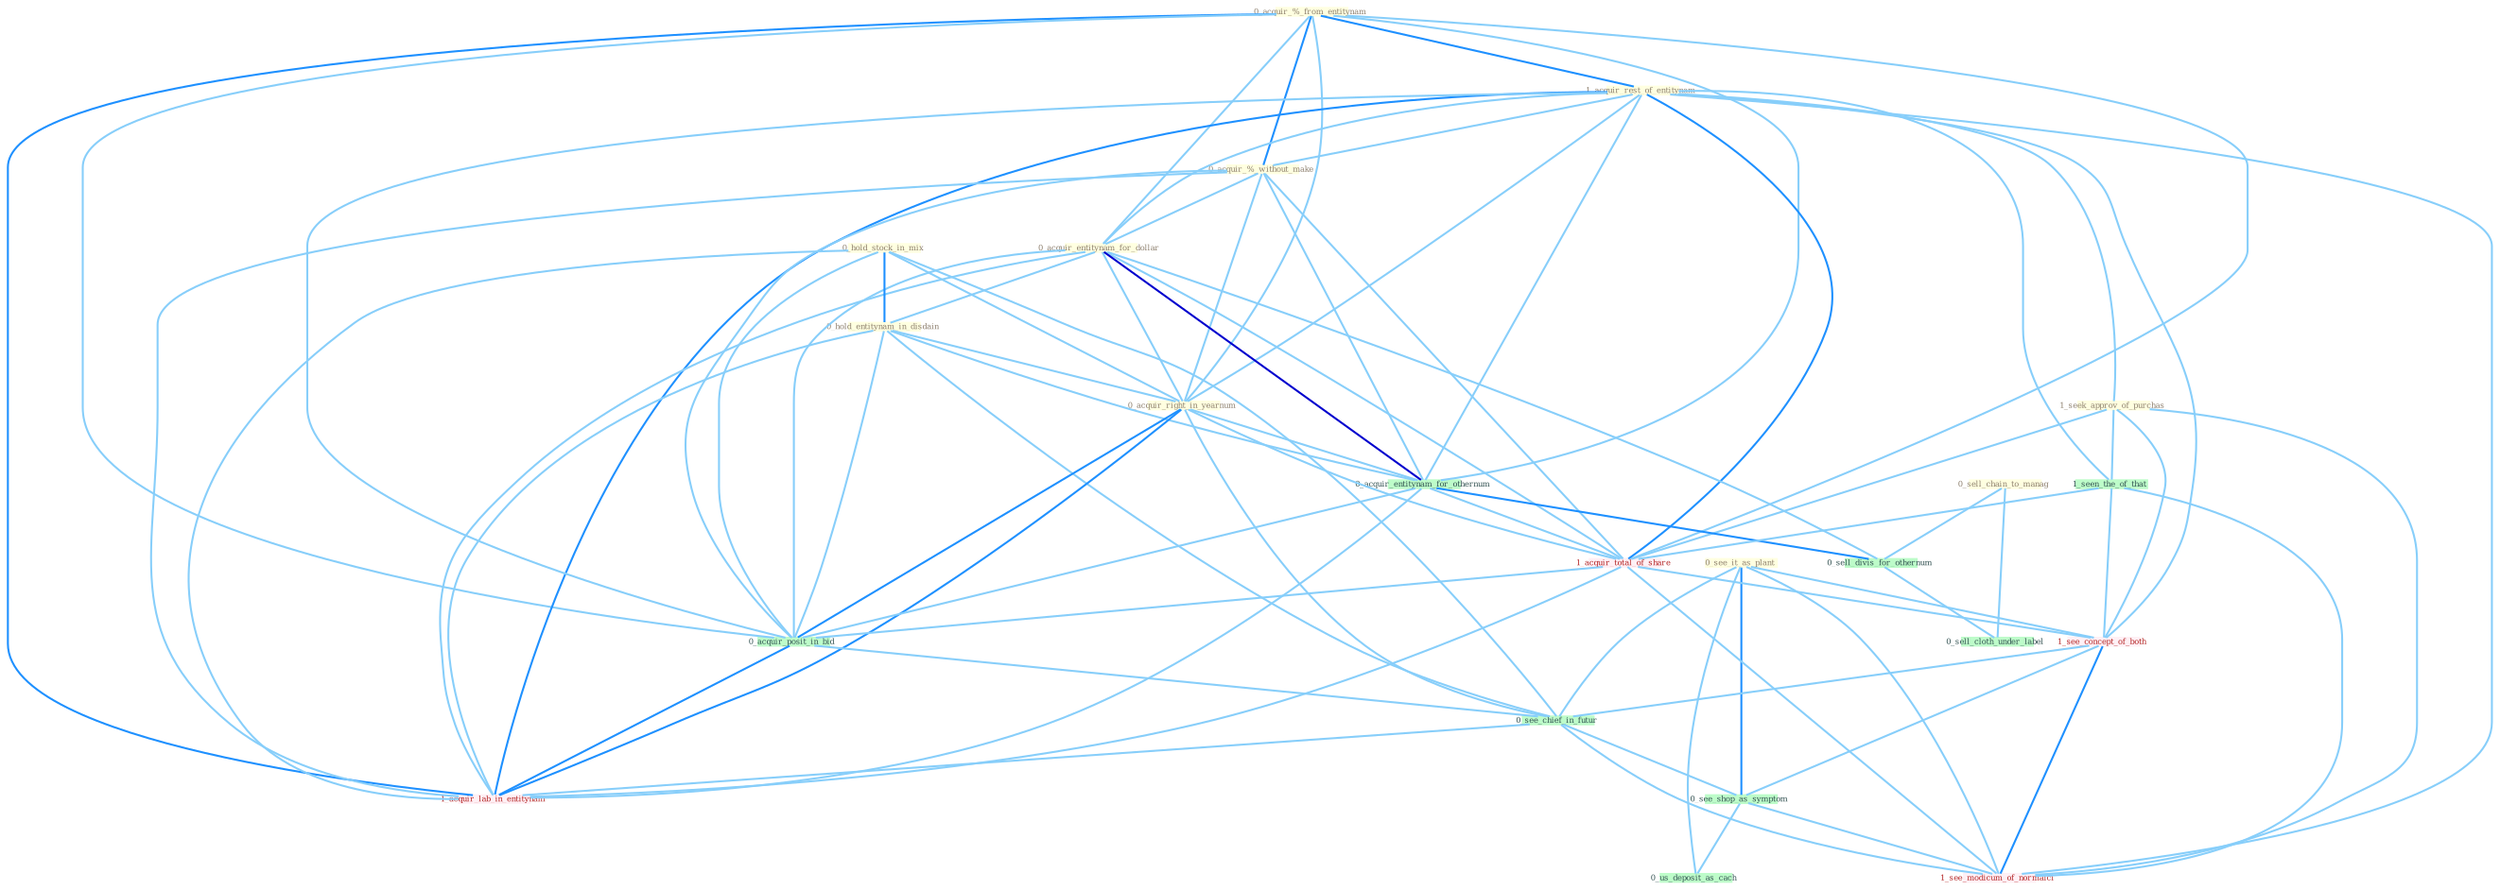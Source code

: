 Graph G{ 
    node
    [shape=polygon,style=filled,width=.5,height=.06,color="#BDFCC9",fixedsize=true,fontsize=4,
    fontcolor="#2f4f4f"];
    {node
    [color="#ffffe0", fontcolor="#8b7d6b"] "0_acquir_%_from_entitynam " "0_see_it_as_plant " "1_acquir_rest_of_entitynam " "0_acquir_%_without_make " "0_acquir_entitynam_for_dollar " "0_hold_stock_in_mix " "0_hold_entitynam_in_disdain " "1_seek_approv_of_purchas " "0_sell_chain_to_manag " "0_acquir_right_in_yearnum "}
{node [color="#fff0f5", fontcolor="#b22222"] "1_acquir_total_of_share " "1_see_concept_of_both " "1_acquir_lab_in_entitynam " "1_see_modicum_of_normalci "}
edge [color="#B0E2FF"];

	"0_acquir_%_from_entitynam " -- "1_acquir_rest_of_entitynam " [w="2", color="#1e90ff" , len=0.8];
	"0_acquir_%_from_entitynam " -- "0_acquir_%_without_make " [w="2", color="#1e90ff" , len=0.8];
	"0_acquir_%_from_entitynam " -- "0_acquir_entitynam_for_dollar " [w="1", color="#87cefa" ];
	"0_acquir_%_from_entitynam " -- "0_acquir_right_in_yearnum " [w="1", color="#87cefa" ];
	"0_acquir_%_from_entitynam " -- "0_acquir_entitynam_for_othernum " [w="1", color="#87cefa" ];
	"0_acquir_%_from_entitynam " -- "1_acquir_total_of_share " [w="1", color="#87cefa" ];
	"0_acquir_%_from_entitynam " -- "0_acquir_posit_in_bid " [w="1", color="#87cefa" ];
	"0_acquir_%_from_entitynam " -- "1_acquir_lab_in_entitynam " [w="2", color="#1e90ff" , len=0.8];
	"0_see_it_as_plant " -- "1_see_concept_of_both " [w="1", color="#87cefa" ];
	"0_see_it_as_plant " -- "0_see_chief_in_futur " [w="1", color="#87cefa" ];
	"0_see_it_as_plant " -- "0_see_shop_as_symptom " [w="2", color="#1e90ff" , len=0.8];
	"0_see_it_as_plant " -- "0_us_deposit_as_cach " [w="1", color="#87cefa" ];
	"0_see_it_as_plant " -- "1_see_modicum_of_normalci " [w="1", color="#87cefa" ];
	"1_acquir_rest_of_entitynam " -- "0_acquir_%_without_make " [w="1", color="#87cefa" ];
	"1_acquir_rest_of_entitynam " -- "0_acquir_entitynam_for_dollar " [w="1", color="#87cefa" ];
	"1_acquir_rest_of_entitynam " -- "1_seek_approv_of_purchas " [w="1", color="#87cefa" ];
	"1_acquir_rest_of_entitynam " -- "0_acquir_right_in_yearnum " [w="1", color="#87cefa" ];
	"1_acquir_rest_of_entitynam " -- "0_acquir_entitynam_for_othernum " [w="1", color="#87cefa" ];
	"1_acquir_rest_of_entitynam " -- "1_seen_the_of_that " [w="1", color="#87cefa" ];
	"1_acquir_rest_of_entitynam " -- "1_acquir_total_of_share " [w="2", color="#1e90ff" , len=0.8];
	"1_acquir_rest_of_entitynam " -- "0_acquir_posit_in_bid " [w="1", color="#87cefa" ];
	"1_acquir_rest_of_entitynam " -- "1_see_concept_of_both " [w="1", color="#87cefa" ];
	"1_acquir_rest_of_entitynam " -- "1_acquir_lab_in_entitynam " [w="2", color="#1e90ff" , len=0.8];
	"1_acquir_rest_of_entitynam " -- "1_see_modicum_of_normalci " [w="1", color="#87cefa" ];
	"0_acquir_%_without_make " -- "0_acquir_entitynam_for_dollar " [w="1", color="#87cefa" ];
	"0_acquir_%_without_make " -- "0_acquir_right_in_yearnum " [w="1", color="#87cefa" ];
	"0_acquir_%_without_make " -- "0_acquir_entitynam_for_othernum " [w="1", color="#87cefa" ];
	"0_acquir_%_without_make " -- "1_acquir_total_of_share " [w="1", color="#87cefa" ];
	"0_acquir_%_without_make " -- "0_acquir_posit_in_bid " [w="1", color="#87cefa" ];
	"0_acquir_%_without_make " -- "1_acquir_lab_in_entitynam " [w="1", color="#87cefa" ];
	"0_acquir_entitynam_for_dollar " -- "0_hold_entitynam_in_disdain " [w="1", color="#87cefa" ];
	"0_acquir_entitynam_for_dollar " -- "0_acquir_right_in_yearnum " [w="1", color="#87cefa" ];
	"0_acquir_entitynam_for_dollar " -- "0_acquir_entitynam_for_othernum " [w="3", color="#0000cd" , len=0.6];
	"0_acquir_entitynam_for_dollar " -- "0_sell_divis_for_othernum " [w="1", color="#87cefa" ];
	"0_acquir_entitynam_for_dollar " -- "1_acquir_total_of_share " [w="1", color="#87cefa" ];
	"0_acquir_entitynam_for_dollar " -- "0_acquir_posit_in_bid " [w="1", color="#87cefa" ];
	"0_acquir_entitynam_for_dollar " -- "1_acquir_lab_in_entitynam " [w="1", color="#87cefa" ];
	"0_hold_stock_in_mix " -- "0_hold_entitynam_in_disdain " [w="2", color="#1e90ff" , len=0.8];
	"0_hold_stock_in_mix " -- "0_acquir_right_in_yearnum " [w="1", color="#87cefa" ];
	"0_hold_stock_in_mix " -- "0_acquir_posit_in_bid " [w="1", color="#87cefa" ];
	"0_hold_stock_in_mix " -- "0_see_chief_in_futur " [w="1", color="#87cefa" ];
	"0_hold_stock_in_mix " -- "1_acquir_lab_in_entitynam " [w="1", color="#87cefa" ];
	"0_hold_entitynam_in_disdain " -- "0_acquir_right_in_yearnum " [w="1", color="#87cefa" ];
	"0_hold_entitynam_in_disdain " -- "0_acquir_entitynam_for_othernum " [w="1", color="#87cefa" ];
	"0_hold_entitynam_in_disdain " -- "0_acquir_posit_in_bid " [w="1", color="#87cefa" ];
	"0_hold_entitynam_in_disdain " -- "0_see_chief_in_futur " [w="1", color="#87cefa" ];
	"0_hold_entitynam_in_disdain " -- "1_acquir_lab_in_entitynam " [w="1", color="#87cefa" ];
	"1_seek_approv_of_purchas " -- "1_seen_the_of_that " [w="1", color="#87cefa" ];
	"1_seek_approv_of_purchas " -- "1_acquir_total_of_share " [w="1", color="#87cefa" ];
	"1_seek_approv_of_purchas " -- "1_see_concept_of_both " [w="1", color="#87cefa" ];
	"1_seek_approv_of_purchas " -- "1_see_modicum_of_normalci " [w="1", color="#87cefa" ];
	"0_sell_chain_to_manag " -- "0_sell_divis_for_othernum " [w="1", color="#87cefa" ];
	"0_sell_chain_to_manag " -- "0_sell_cloth_under_label " [w="1", color="#87cefa" ];
	"0_acquir_right_in_yearnum " -- "0_acquir_entitynam_for_othernum " [w="1", color="#87cefa" ];
	"0_acquir_right_in_yearnum " -- "1_acquir_total_of_share " [w="1", color="#87cefa" ];
	"0_acquir_right_in_yearnum " -- "0_acquir_posit_in_bid " [w="2", color="#1e90ff" , len=0.8];
	"0_acquir_right_in_yearnum " -- "0_see_chief_in_futur " [w="1", color="#87cefa" ];
	"0_acquir_right_in_yearnum " -- "1_acquir_lab_in_entitynam " [w="2", color="#1e90ff" , len=0.8];
	"0_acquir_entitynam_for_othernum " -- "0_sell_divis_for_othernum " [w="2", color="#1e90ff" , len=0.8];
	"0_acquir_entitynam_for_othernum " -- "1_acquir_total_of_share " [w="1", color="#87cefa" ];
	"0_acquir_entitynam_for_othernum " -- "0_acquir_posit_in_bid " [w="1", color="#87cefa" ];
	"0_acquir_entitynam_for_othernum " -- "1_acquir_lab_in_entitynam " [w="1", color="#87cefa" ];
	"1_seen_the_of_that " -- "1_acquir_total_of_share " [w="1", color="#87cefa" ];
	"1_seen_the_of_that " -- "1_see_concept_of_both " [w="1", color="#87cefa" ];
	"1_seen_the_of_that " -- "1_see_modicum_of_normalci " [w="1", color="#87cefa" ];
	"0_sell_divis_for_othernum " -- "0_sell_cloth_under_label " [w="1", color="#87cefa" ];
	"1_acquir_total_of_share " -- "0_acquir_posit_in_bid " [w="1", color="#87cefa" ];
	"1_acquir_total_of_share " -- "1_see_concept_of_both " [w="1", color="#87cefa" ];
	"1_acquir_total_of_share " -- "1_acquir_lab_in_entitynam " [w="1", color="#87cefa" ];
	"1_acquir_total_of_share " -- "1_see_modicum_of_normalci " [w="1", color="#87cefa" ];
	"0_acquir_posit_in_bid " -- "0_see_chief_in_futur " [w="1", color="#87cefa" ];
	"0_acquir_posit_in_bid " -- "1_acquir_lab_in_entitynam " [w="2", color="#1e90ff" , len=0.8];
	"1_see_concept_of_both " -- "0_see_chief_in_futur " [w="1", color="#87cefa" ];
	"1_see_concept_of_both " -- "0_see_shop_as_symptom " [w="1", color="#87cefa" ];
	"1_see_concept_of_both " -- "1_see_modicum_of_normalci " [w="2", color="#1e90ff" , len=0.8];
	"0_see_chief_in_futur " -- "0_see_shop_as_symptom " [w="1", color="#87cefa" ];
	"0_see_chief_in_futur " -- "1_acquir_lab_in_entitynam " [w="1", color="#87cefa" ];
	"0_see_chief_in_futur " -- "1_see_modicum_of_normalci " [w="1", color="#87cefa" ];
	"0_see_shop_as_symptom " -- "0_us_deposit_as_cach " [w="1", color="#87cefa" ];
	"0_see_shop_as_symptom " -- "1_see_modicum_of_normalci " [w="1", color="#87cefa" ];
}
